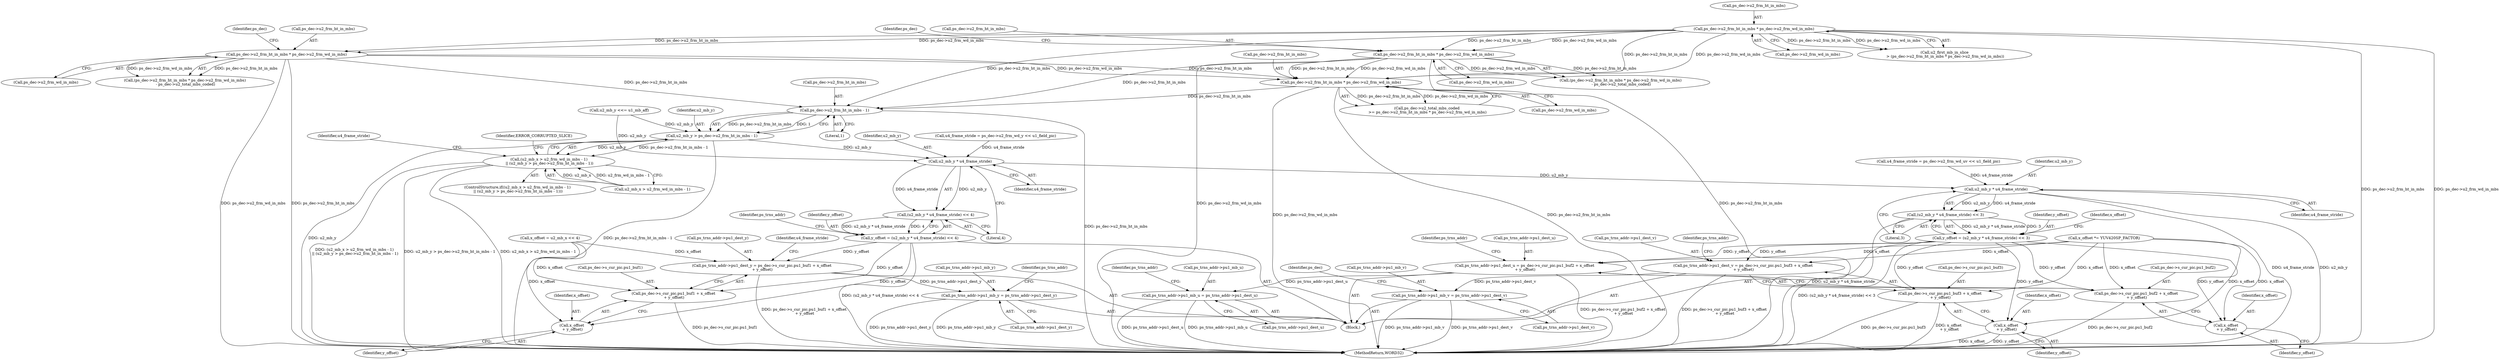 digraph "0_Android_494561291a503840f385fbcd11d9bc5f4dc502b8_2@pointer" {
"1001934" [label="(Call,ps_dec->u2_frm_ht_in_mbs - 1)"];
"1000842" [label="(Call,ps_dec->u2_frm_ht_in_mbs * ps_dec->u2_frm_wd_in_mbs)"];
"1000241" [label="(Call,ps_dec->u2_frm_ht_in_mbs * ps_dec->u2_frm_wd_in_mbs)"];
"1000965" [label="(Call,ps_dec->u2_frm_ht_in_mbs * ps_dec->u2_frm_wd_in_mbs)"];
"1001080" [label="(Call,ps_dec->u2_frm_ht_in_mbs * ps_dec->u2_frm_wd_in_mbs)"];
"1001932" [label="(Call,u2_mb_y > ps_dec->u2_frm_ht_in_mbs - 1)"];
"1001926" [label="(Call,(u2_mb_x > u2_frm_wd_in_mbs - 1)\n || (u2_mb_y > ps_dec->u2_frm_ht_in_mbs - 1))"];
"1001957" [label="(Call,u2_mb_y * u4_frame_stride)"];
"1001956" [label="(Call,(u2_mb_y * u4_frame_stride) << 4)"];
"1001954" [label="(Call,y_offset = (u2_mb_y * u4_frame_stride) << 4)"];
"1001961" [label="(Call,ps_trns_addr->pu1_dest_y = ps_dec->s_cur_pic.pu1_buf1 + x_offset\n + y_offset)"];
"1002020" [label="(Call,ps_trns_addr->pu1_mb_y = ps_trns_addr->pu1_dest_y)"];
"1001965" [label="(Call,ps_dec->s_cur_pic.pu1_buf1 + x_offset\n + y_offset)"];
"1001971" [label="(Call,x_offset\n + y_offset)"];
"1001987" [label="(Call,u2_mb_y * u4_frame_stride)"];
"1001986" [label="(Call,(u2_mb_y * u4_frame_stride) << 3)"];
"1001984" [label="(Call,y_offset = (u2_mb_y * u4_frame_stride) << 3)"];
"1001994" [label="(Call,ps_trns_addr->pu1_dest_u = ps_dec->s_cur_pic.pu1_buf2 + x_offset\n + y_offset)"];
"1002027" [label="(Call,ps_trns_addr->pu1_mb_u = ps_trns_addr->pu1_dest_u)"];
"1001998" [label="(Call,ps_dec->s_cur_pic.pu1_buf2 + x_offset\n + y_offset)"];
"1002004" [label="(Call,x_offset\n + y_offset)"];
"1002007" [label="(Call,ps_trns_addr->pu1_dest_v = ps_dec->s_cur_pic.pu1_buf3 + x_offset\n + y_offset)"];
"1002034" [label="(Call,ps_trns_addr->pu1_mb_v = ps_trns_addr->pu1_dest_v)"];
"1002011" [label="(Call,ps_dec->s_cur_pic.pu1_buf3 + x_offset\n + y_offset)"];
"1002017" [label="(Call,x_offset\n + y_offset)"];
"1000842" [label="(Call,ps_dec->u2_frm_ht_in_mbs * ps_dec->u2_frm_wd_in_mbs)"];
"1002031" [label="(Call,ps_trns_addr->pu1_dest_u)"];
"1002044" [label="(Identifier,ps_dec)"];
"1000242" [label="(Call,ps_dec->u2_frm_ht_in_mbs)"];
"1001988" [label="(Identifier,u2_mb_y)"];
"1001975" [label="(Identifier,u4_frame_stride)"];
"1000241" [label="(Call,ps_dec->u2_frm_ht_in_mbs * ps_dec->u2_frm_wd_in_mbs)"];
"1002006" [label="(Identifier,y_offset)"];
"1001956" [label="(Call,(u2_mb_y * u4_frame_stride) << 4)"];
"1001960" [label="(Literal,4)"];
"1001963" [label="(Identifier,ps_trns_addr)"];
"1001990" [label="(Literal,3)"];
"1002021" [label="(Call,ps_trns_addr->pu1_mb_y)"];
"1001989" [label="(Identifier,u4_frame_stride)"];
"1002018" [label="(Identifier,x_offset)"];
"1000969" [label="(Call,ps_dec->u2_frm_wd_in_mbs)"];
"1002034" [label="(Call,ps_trns_addr->pu1_mb_v = ps_trns_addr->pu1_dest_v)"];
"1001961" [label="(Call,ps_trns_addr->pu1_dest_y = ps_dec->s_cur_pic.pu1_buf1 + x_offset\n + y_offset)"];
"1000843" [label="(Call,ps_dec->u2_frm_ht_in_mbs)"];
"1001962" [label="(Call,ps_trns_addr->pu1_dest_y)"];
"1000245" [label="(Call,ps_dec->u2_frm_wd_in_mbs)"];
"1001888" [label="(Block,)"];
"1001998" [label="(Call,ps_dec->s_cur_pic.pu1_buf2 + x_offset\n + y_offset)"];
"1001987" [label="(Call,u2_mb_y * u4_frame_stride)"];
"1002012" [label="(Call,ps_dec->s_cur_pic.pu1_buf3)"];
"1001959" [label="(Identifier,u4_frame_stride)"];
"1002029" [label="(Identifier,ps_trns_addr)"];
"1000850" [label="(Identifier,ps_dec)"];
"1002017" [label="(Call,x_offset\n + y_offset)"];
"1001943" [label="(Identifier,u4_frame_stride)"];
"1002027" [label="(Call,ps_trns_addr->pu1_mb_u = ps_trns_addr->pu1_dest_u)"];
"1001985" [label="(Identifier,y_offset)"];
"1002005" [label="(Identifier,x_offset)"];
"1001938" [label="(Literal,1)"];
"1002009" [label="(Identifier,ps_trns_addr)"];
"1001973" [label="(Identifier,y_offset)"];
"1000846" [label="(Call,ps_dec->u2_frm_wd_in_mbs)"];
"1001934" [label="(Call,ps_dec->u2_frm_ht_in_mbs - 1)"];
"1001933" [label="(Identifier,u2_mb_y)"];
"1002028" [label="(Call,ps_trns_addr->pu1_mb_u)"];
"1001942" [label="(Call,u4_frame_stride = ps_dec->u2_frm_wd_y << u1_field_pic)"];
"1001958" [label="(Identifier,u2_mb_y)"];
"1001084" [label="(Call,ps_dec->u2_frm_wd_in_mbs)"];
"1001966" [label="(Call,ps_dec->s_cur_pic.pu1_buf1)"];
"1001925" [label="(ControlStructure,if((u2_mb_x > u2_frm_wd_in_mbs - 1)\n || (u2_mb_y > ps_dec->u2_frm_ht_in_mbs - 1)))"];
"1002008" [label="(Call,ps_trns_addr->pu1_dest_v)"];
"1001972" [label="(Identifier,x_offset)"];
"1001971" [label="(Call,x_offset\n + y_offset)"];
"1000841" [label="(Call,(ps_dec->u2_frm_ht_in_mbs * ps_dec->u2_frm_wd_in_mbs)\n - ps_dec->u2_total_mbs_coded)"];
"1001995" [label="(Call,ps_trns_addr->pu1_dest_u)"];
"1001955" [label="(Identifier,y_offset)"];
"1000966" [label="(Call,ps_dec->u2_frm_ht_in_mbs)"];
"1001954" [label="(Call,y_offset = (u2_mb_y * u4_frame_stride) << 4)"];
"1000239" [label="(Call,u2_first_mb_in_slice\n > (ps_dec->u2_frm_ht_in_mbs * ps_dec->u2_frm_wd_in_mbs))"];
"1002036" [label="(Identifier,ps_trns_addr)"];
"1002011" [label="(Call,ps_dec->s_cur_pic.pu1_buf3 + x_offset\n + y_offset)"];
"1002035" [label="(Call,ps_trns_addr->pu1_mb_v)"];
"1001984" [label="(Call,y_offset = (u2_mb_y * u4_frame_stride) << 3)"];
"1002004" [label="(Call,x_offset\n + y_offset)"];
"1001949" [label="(Call,x_offset = u2_mb_x << 4)"];
"1001935" [label="(Call,ps_dec->u2_frm_ht_in_mbs)"];
"1002007" [label="(Call,ps_trns_addr->pu1_dest_v = ps_dec->s_cur_pic.pu1_buf3 + x_offset\n + y_offset)"];
"1000964" [label="(Call,(ps_dec->u2_frm_ht_in_mbs * ps_dec->u2_frm_wd_in_mbs)\n - ps_dec->u2_total_mbs_coded)"];
"1001941" [label="(Identifier,ERROR_CORRUPTED_SLICE)"];
"1000965" [label="(Call,ps_dec->u2_frm_ht_in_mbs * ps_dec->u2_frm_wd_in_mbs)"];
"1000973" [label="(Identifier,ps_dec)"];
"1001992" [label="(Identifier,x_offset)"];
"1002022" [label="(Identifier,ps_trns_addr)"];
"1001965" [label="(Call,ps_dec->s_cur_pic.pu1_buf1 + x_offset\n + y_offset)"];
"1001957" [label="(Call,u2_mb_y * u4_frame_stride)"];
"1002024" [label="(Call,ps_trns_addr->pu1_dest_y)"];
"1001994" [label="(Call,ps_trns_addr->pu1_dest_u = ps_dec->s_cur_pic.pu1_buf2 + x_offset\n + y_offset)"];
"1001080" [label="(Call,ps_dec->u2_frm_ht_in_mbs * ps_dec->u2_frm_wd_in_mbs)"];
"1001986" [label="(Call,(u2_mb_y * u4_frame_stride) << 3)"];
"1001932" [label="(Call,u2_mb_y > ps_dec->u2_frm_ht_in_mbs - 1)"];
"1002038" [label="(Call,ps_trns_addr->pu1_dest_v)"];
"1002019" [label="(Identifier,y_offset)"];
"1001926" [label="(Call,(u2_mb_x > u2_frm_wd_in_mbs - 1)\n || (u2_mb_y > ps_dec->u2_frm_ht_in_mbs - 1))"];
"1001927" [label="(Call,u2_mb_x > u2_frm_wd_in_mbs - 1)"];
"1002020" [label="(Call,ps_trns_addr->pu1_mb_y = ps_trns_addr->pu1_dest_y)"];
"1001076" [label="(Call,ps_dec->u2_total_mbs_coded\n >= ps_dec->u2_frm_ht_in_mbs * ps_dec->u2_frm_wd_in_mbs)"];
"1001999" [label="(Call,ps_dec->s_cur_pic.pu1_buf2)"];
"1002544" [label="(MethodReturn,WORD32)"];
"1001991" [label="(Call,x_offset *= YUV420SP_FACTOR)"];
"1001081" [label="(Call,ps_dec->u2_frm_ht_in_mbs)"];
"1001974" [label="(Call,u4_frame_stride = ps_dec->u2_frm_wd_uv << u1_field_pic)"];
"1001922" [label="(Call,u2_mb_y <<= u1_mb_aff)"];
"1001934" -> "1001932"  [label="AST: "];
"1001934" -> "1001938"  [label="CFG: "];
"1001935" -> "1001934"  [label="AST: "];
"1001938" -> "1001934"  [label="AST: "];
"1001932" -> "1001934"  [label="CFG: "];
"1001934" -> "1002544"  [label="DDG: ps_dec->u2_frm_ht_in_mbs"];
"1001934" -> "1001932"  [label="DDG: ps_dec->u2_frm_ht_in_mbs"];
"1001934" -> "1001932"  [label="DDG: 1"];
"1000842" -> "1001934"  [label="DDG: ps_dec->u2_frm_ht_in_mbs"];
"1000965" -> "1001934"  [label="DDG: ps_dec->u2_frm_ht_in_mbs"];
"1000241" -> "1001934"  [label="DDG: ps_dec->u2_frm_ht_in_mbs"];
"1001080" -> "1001934"  [label="DDG: ps_dec->u2_frm_ht_in_mbs"];
"1000842" -> "1000841"  [label="AST: "];
"1000842" -> "1000846"  [label="CFG: "];
"1000843" -> "1000842"  [label="AST: "];
"1000846" -> "1000842"  [label="AST: "];
"1000850" -> "1000842"  [label="CFG: "];
"1000842" -> "1002544"  [label="DDG: ps_dec->u2_frm_ht_in_mbs"];
"1000842" -> "1002544"  [label="DDG: ps_dec->u2_frm_wd_in_mbs"];
"1000842" -> "1000841"  [label="DDG: ps_dec->u2_frm_ht_in_mbs"];
"1000842" -> "1000841"  [label="DDG: ps_dec->u2_frm_wd_in_mbs"];
"1000241" -> "1000842"  [label="DDG: ps_dec->u2_frm_ht_in_mbs"];
"1000241" -> "1000842"  [label="DDG: ps_dec->u2_frm_wd_in_mbs"];
"1000842" -> "1001080"  [label="DDG: ps_dec->u2_frm_ht_in_mbs"];
"1000842" -> "1001080"  [label="DDG: ps_dec->u2_frm_wd_in_mbs"];
"1000241" -> "1000239"  [label="AST: "];
"1000241" -> "1000245"  [label="CFG: "];
"1000242" -> "1000241"  [label="AST: "];
"1000245" -> "1000241"  [label="AST: "];
"1000239" -> "1000241"  [label="CFG: "];
"1000241" -> "1002544"  [label="DDG: ps_dec->u2_frm_ht_in_mbs"];
"1000241" -> "1002544"  [label="DDG: ps_dec->u2_frm_wd_in_mbs"];
"1000241" -> "1000239"  [label="DDG: ps_dec->u2_frm_ht_in_mbs"];
"1000241" -> "1000239"  [label="DDG: ps_dec->u2_frm_wd_in_mbs"];
"1000241" -> "1000965"  [label="DDG: ps_dec->u2_frm_ht_in_mbs"];
"1000241" -> "1000965"  [label="DDG: ps_dec->u2_frm_wd_in_mbs"];
"1000241" -> "1001080"  [label="DDG: ps_dec->u2_frm_ht_in_mbs"];
"1000241" -> "1001080"  [label="DDG: ps_dec->u2_frm_wd_in_mbs"];
"1000965" -> "1000964"  [label="AST: "];
"1000965" -> "1000969"  [label="CFG: "];
"1000966" -> "1000965"  [label="AST: "];
"1000969" -> "1000965"  [label="AST: "];
"1000973" -> "1000965"  [label="CFG: "];
"1000965" -> "1002544"  [label="DDG: ps_dec->u2_frm_wd_in_mbs"];
"1000965" -> "1002544"  [label="DDG: ps_dec->u2_frm_ht_in_mbs"];
"1000965" -> "1000964"  [label="DDG: ps_dec->u2_frm_ht_in_mbs"];
"1000965" -> "1000964"  [label="DDG: ps_dec->u2_frm_wd_in_mbs"];
"1000965" -> "1001080"  [label="DDG: ps_dec->u2_frm_ht_in_mbs"];
"1000965" -> "1001080"  [label="DDG: ps_dec->u2_frm_wd_in_mbs"];
"1001080" -> "1001076"  [label="AST: "];
"1001080" -> "1001084"  [label="CFG: "];
"1001081" -> "1001080"  [label="AST: "];
"1001084" -> "1001080"  [label="AST: "];
"1001076" -> "1001080"  [label="CFG: "];
"1001080" -> "1002544"  [label="DDG: ps_dec->u2_frm_wd_in_mbs"];
"1001080" -> "1002544"  [label="DDG: ps_dec->u2_frm_ht_in_mbs"];
"1001080" -> "1001076"  [label="DDG: ps_dec->u2_frm_ht_in_mbs"];
"1001080" -> "1001076"  [label="DDG: ps_dec->u2_frm_wd_in_mbs"];
"1001932" -> "1001926"  [label="AST: "];
"1001933" -> "1001932"  [label="AST: "];
"1001926" -> "1001932"  [label="CFG: "];
"1001932" -> "1002544"  [label="DDG: ps_dec->u2_frm_ht_in_mbs - 1"];
"1001932" -> "1002544"  [label="DDG: u2_mb_y"];
"1001932" -> "1001926"  [label="DDG: u2_mb_y"];
"1001932" -> "1001926"  [label="DDG: ps_dec->u2_frm_ht_in_mbs - 1"];
"1001922" -> "1001932"  [label="DDG: u2_mb_y"];
"1001932" -> "1001957"  [label="DDG: u2_mb_y"];
"1001926" -> "1001925"  [label="AST: "];
"1001926" -> "1001927"  [label="CFG: "];
"1001927" -> "1001926"  [label="AST: "];
"1001941" -> "1001926"  [label="CFG: "];
"1001943" -> "1001926"  [label="CFG: "];
"1001926" -> "1002544"  [label="DDG: (u2_mb_x > u2_frm_wd_in_mbs - 1)\n || (u2_mb_y > ps_dec->u2_frm_ht_in_mbs - 1)"];
"1001926" -> "1002544"  [label="DDG: u2_mb_y > ps_dec->u2_frm_ht_in_mbs - 1"];
"1001926" -> "1002544"  [label="DDG: u2_mb_x > u2_frm_wd_in_mbs - 1"];
"1001927" -> "1001926"  [label="DDG: u2_mb_x"];
"1001927" -> "1001926"  [label="DDG: u2_frm_wd_in_mbs - 1"];
"1001957" -> "1001956"  [label="AST: "];
"1001957" -> "1001959"  [label="CFG: "];
"1001958" -> "1001957"  [label="AST: "];
"1001959" -> "1001957"  [label="AST: "];
"1001960" -> "1001957"  [label="CFG: "];
"1001957" -> "1001956"  [label="DDG: u2_mb_y"];
"1001957" -> "1001956"  [label="DDG: u4_frame_stride"];
"1001922" -> "1001957"  [label="DDG: u2_mb_y"];
"1001942" -> "1001957"  [label="DDG: u4_frame_stride"];
"1001957" -> "1001987"  [label="DDG: u2_mb_y"];
"1001956" -> "1001954"  [label="AST: "];
"1001956" -> "1001960"  [label="CFG: "];
"1001960" -> "1001956"  [label="AST: "];
"1001954" -> "1001956"  [label="CFG: "];
"1001956" -> "1001954"  [label="DDG: u2_mb_y * u4_frame_stride"];
"1001956" -> "1001954"  [label="DDG: 4"];
"1001954" -> "1001888"  [label="AST: "];
"1001955" -> "1001954"  [label="AST: "];
"1001963" -> "1001954"  [label="CFG: "];
"1001954" -> "1002544"  [label="DDG: (u2_mb_y * u4_frame_stride) << 4"];
"1001954" -> "1001961"  [label="DDG: y_offset"];
"1001954" -> "1001965"  [label="DDG: y_offset"];
"1001954" -> "1001971"  [label="DDG: y_offset"];
"1001961" -> "1001888"  [label="AST: "];
"1001961" -> "1001965"  [label="CFG: "];
"1001962" -> "1001961"  [label="AST: "];
"1001965" -> "1001961"  [label="AST: "];
"1001975" -> "1001961"  [label="CFG: "];
"1001961" -> "1002544"  [label="DDG: ps_dec->s_cur_pic.pu1_buf1 + x_offset\n + y_offset"];
"1001949" -> "1001961"  [label="DDG: x_offset"];
"1001961" -> "1002020"  [label="DDG: ps_trns_addr->pu1_dest_y"];
"1002020" -> "1001888"  [label="AST: "];
"1002020" -> "1002024"  [label="CFG: "];
"1002021" -> "1002020"  [label="AST: "];
"1002024" -> "1002020"  [label="AST: "];
"1002029" -> "1002020"  [label="CFG: "];
"1002020" -> "1002544"  [label="DDG: ps_trns_addr->pu1_mb_y"];
"1002020" -> "1002544"  [label="DDG: ps_trns_addr->pu1_dest_y"];
"1001965" -> "1001971"  [label="CFG: "];
"1001966" -> "1001965"  [label="AST: "];
"1001971" -> "1001965"  [label="AST: "];
"1001965" -> "1002544"  [label="DDG: ps_dec->s_cur_pic.pu1_buf1"];
"1001949" -> "1001965"  [label="DDG: x_offset"];
"1001971" -> "1001973"  [label="CFG: "];
"1001972" -> "1001971"  [label="AST: "];
"1001973" -> "1001971"  [label="AST: "];
"1001949" -> "1001971"  [label="DDG: x_offset"];
"1001987" -> "1001986"  [label="AST: "];
"1001987" -> "1001989"  [label="CFG: "];
"1001988" -> "1001987"  [label="AST: "];
"1001989" -> "1001987"  [label="AST: "];
"1001990" -> "1001987"  [label="CFG: "];
"1001987" -> "1002544"  [label="DDG: u4_frame_stride"];
"1001987" -> "1002544"  [label="DDG: u2_mb_y"];
"1001987" -> "1001986"  [label="DDG: u2_mb_y"];
"1001987" -> "1001986"  [label="DDG: u4_frame_stride"];
"1001974" -> "1001987"  [label="DDG: u4_frame_stride"];
"1001986" -> "1001984"  [label="AST: "];
"1001986" -> "1001990"  [label="CFG: "];
"1001990" -> "1001986"  [label="AST: "];
"1001984" -> "1001986"  [label="CFG: "];
"1001986" -> "1002544"  [label="DDG: u2_mb_y * u4_frame_stride"];
"1001986" -> "1001984"  [label="DDG: u2_mb_y * u4_frame_stride"];
"1001986" -> "1001984"  [label="DDG: 3"];
"1001984" -> "1001888"  [label="AST: "];
"1001985" -> "1001984"  [label="AST: "];
"1001992" -> "1001984"  [label="CFG: "];
"1001984" -> "1002544"  [label="DDG: (u2_mb_y * u4_frame_stride) << 3"];
"1001984" -> "1001994"  [label="DDG: y_offset"];
"1001984" -> "1001998"  [label="DDG: y_offset"];
"1001984" -> "1002004"  [label="DDG: y_offset"];
"1001984" -> "1002007"  [label="DDG: y_offset"];
"1001984" -> "1002011"  [label="DDG: y_offset"];
"1001984" -> "1002017"  [label="DDG: y_offset"];
"1001994" -> "1001888"  [label="AST: "];
"1001994" -> "1001998"  [label="CFG: "];
"1001995" -> "1001994"  [label="AST: "];
"1001998" -> "1001994"  [label="AST: "];
"1002009" -> "1001994"  [label="CFG: "];
"1001994" -> "1002544"  [label="DDG: ps_dec->s_cur_pic.pu1_buf2 + x_offset\n + y_offset"];
"1001991" -> "1001994"  [label="DDG: x_offset"];
"1001994" -> "1002027"  [label="DDG: ps_trns_addr->pu1_dest_u"];
"1002027" -> "1001888"  [label="AST: "];
"1002027" -> "1002031"  [label="CFG: "];
"1002028" -> "1002027"  [label="AST: "];
"1002031" -> "1002027"  [label="AST: "];
"1002036" -> "1002027"  [label="CFG: "];
"1002027" -> "1002544"  [label="DDG: ps_trns_addr->pu1_mb_u"];
"1002027" -> "1002544"  [label="DDG: ps_trns_addr->pu1_dest_u"];
"1001998" -> "1002004"  [label="CFG: "];
"1001999" -> "1001998"  [label="AST: "];
"1002004" -> "1001998"  [label="AST: "];
"1001998" -> "1002544"  [label="DDG: ps_dec->s_cur_pic.pu1_buf2"];
"1001991" -> "1001998"  [label="DDG: x_offset"];
"1002004" -> "1002006"  [label="CFG: "];
"1002005" -> "1002004"  [label="AST: "];
"1002006" -> "1002004"  [label="AST: "];
"1001991" -> "1002004"  [label="DDG: x_offset"];
"1002007" -> "1001888"  [label="AST: "];
"1002007" -> "1002011"  [label="CFG: "];
"1002008" -> "1002007"  [label="AST: "];
"1002011" -> "1002007"  [label="AST: "];
"1002022" -> "1002007"  [label="CFG: "];
"1002007" -> "1002544"  [label="DDG: ps_dec->s_cur_pic.pu1_buf3 + x_offset\n + y_offset"];
"1001991" -> "1002007"  [label="DDG: x_offset"];
"1002007" -> "1002034"  [label="DDG: ps_trns_addr->pu1_dest_v"];
"1002034" -> "1001888"  [label="AST: "];
"1002034" -> "1002038"  [label="CFG: "];
"1002035" -> "1002034"  [label="AST: "];
"1002038" -> "1002034"  [label="AST: "];
"1002044" -> "1002034"  [label="CFG: "];
"1002034" -> "1002544"  [label="DDG: ps_trns_addr->pu1_dest_v"];
"1002034" -> "1002544"  [label="DDG: ps_trns_addr->pu1_mb_v"];
"1002011" -> "1002017"  [label="CFG: "];
"1002012" -> "1002011"  [label="AST: "];
"1002017" -> "1002011"  [label="AST: "];
"1002011" -> "1002544"  [label="DDG: ps_dec->s_cur_pic.pu1_buf3"];
"1002011" -> "1002544"  [label="DDG: x_offset\n + y_offset"];
"1001991" -> "1002011"  [label="DDG: x_offset"];
"1002017" -> "1002019"  [label="CFG: "];
"1002018" -> "1002017"  [label="AST: "];
"1002019" -> "1002017"  [label="AST: "];
"1002017" -> "1002544"  [label="DDG: x_offset"];
"1002017" -> "1002544"  [label="DDG: y_offset"];
"1001991" -> "1002017"  [label="DDG: x_offset"];
}
